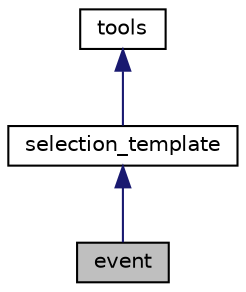 digraph "event"
{
 // INTERACTIVE_SVG=YES
 // LATEX_PDF_SIZE
  edge [fontname="Helvetica",fontsize="10",labelfontname="Helvetica",labelfontsize="10"];
  node [fontname="Helvetica",fontsize="10",shape=record];
  Node1 [label="event",height=0.2,width=0.4,color="black", fillcolor="grey75", style="filled", fontcolor="black",tooltip=" "];
  Node2 -> Node1 [dir="back",color="midnightblue",fontsize="10",style="solid",fontname="Helvetica"];
  Node2 [label="selection_template",height=0.2,width=0.4,color="black", fillcolor="white", style="filled",URL="$classselection__template.html",tooltip=" "];
  Node3 -> Node2 [dir="back",color="midnightblue",fontsize="10",style="solid",fontname="Helvetica"];
  Node3 [label="tools",height=0.2,width=0.4,color="black", fillcolor="white", style="filled",URL="$classtools.html",tooltip="Provides a wide range of utility functions used throughout the framework."];
}
